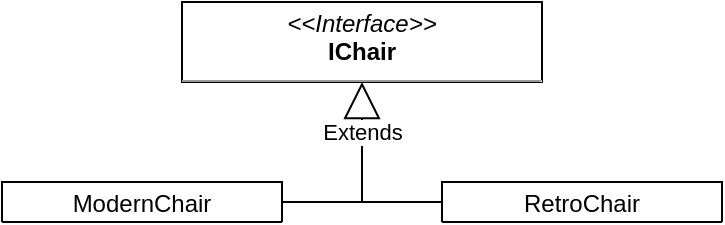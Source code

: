 <mxfile version="20.8.1" type="device"><diagram id="0DzTwCMA_weZvu0d73Y_" name="Page-1"><mxGraphModel dx="482" dy="264" grid="1" gridSize="10" guides="1" tooltips="1" connect="1" arrows="1" fold="1" page="1" pageScale="1" pageWidth="827" pageHeight="1169" math="0" shadow="0"><root><mxCell id="0"/><mxCell id="1" parent="0"/><mxCell id="46049IdeXwNZRnCGjWUn-1" value="&lt;p style=&quot;margin:0px;margin-top:4px;text-align:center;&quot;&gt;&lt;i&gt;&amp;lt;&amp;lt;Interface&amp;gt;&amp;gt;&lt;/i&gt;&lt;br&gt;&lt;b&gt;IChair&lt;/b&gt;&lt;/p&gt;&lt;hr size=&quot;1&quot;&gt;&lt;p style=&quot;margin:0px;margin-left:4px;&quot;&gt;&lt;br&gt;&lt;/p&gt;&lt;p style=&quot;margin:0px;margin-left:4px;&quot;&gt;&lt;br&gt;&lt;/p&gt;" style="verticalAlign=top;align=left;overflow=fill;fontSize=12;fontFamily=Helvetica;html=1;" vertex="1" parent="1"><mxGeometry x="190" y="230" width="180" height="40" as="geometry"/></mxCell><mxCell id="46049IdeXwNZRnCGjWUn-9" style="edgeStyle=orthogonalEdgeStyle;rounded=0;orthogonalLoop=1;jettySize=auto;html=1;strokeColor=default;endSize=0;endArrow=none;endFill=0;" edge="1" parent="1" source="46049IdeXwNZRnCGjWUn-2"><mxGeometry relative="1" as="geometry"><mxPoint x="280" y="320" as="targetPoint"/><Array as="points"><mxPoint x="280" y="330"/></Array></mxGeometry></mxCell><mxCell id="46049IdeXwNZRnCGjWUn-2" value="ModernChair" style="swimlane;fontStyle=0;childLayout=stackLayout;horizontal=1;startSize=26;fillColor=none;horizontalStack=0;resizeParent=1;resizeParentMax=0;resizeLast=0;collapsible=1;marginBottom=0;" vertex="1" parent="1"><mxGeometry x="100" y="320" width="140" height="20" as="geometry"/></mxCell><mxCell id="46049IdeXwNZRnCGjWUn-7" value="RetroChair" style="swimlane;fontStyle=0;childLayout=stackLayout;horizontal=1;startSize=26;fillColor=none;horizontalStack=0;resizeParent=1;resizeParentMax=0;resizeLast=0;collapsible=1;marginBottom=0;" vertex="1" parent="1"><mxGeometry x="320" y="320" width="140" height="20" as="geometry"/></mxCell><mxCell id="46049IdeXwNZRnCGjWUn-8" value="Extends" style="endArrow=block;endSize=16;endFill=0;html=1;rounded=0;entryX=0.5;entryY=1;entryDx=0;entryDy=0;" edge="1" parent="1" target="46049IdeXwNZRnCGjWUn-1"><mxGeometry width="160" relative="1" as="geometry"><mxPoint x="280" y="320" as="sourcePoint"/><mxPoint x="490" y="580" as="targetPoint"/></mxGeometry></mxCell><mxCell id="46049IdeXwNZRnCGjWUn-10" style="edgeStyle=orthogonalEdgeStyle;rounded=0;orthogonalLoop=1;jettySize=auto;html=1;strokeColor=default;endSize=0;endArrow=none;endFill=0;entryX=0;entryY=0.5;entryDx=0;entryDy=0;" edge="1" parent="1" target="46049IdeXwNZRnCGjWUn-7"><mxGeometry relative="1" as="geometry"><mxPoint x="300" y="330" as="targetPoint"/><mxPoint x="280" y="330" as="sourcePoint"/><Array as="points"><mxPoint x="290" y="330"/><mxPoint x="290" y="330"/></Array></mxGeometry></mxCell></root></mxGraphModel></diagram></mxfile>